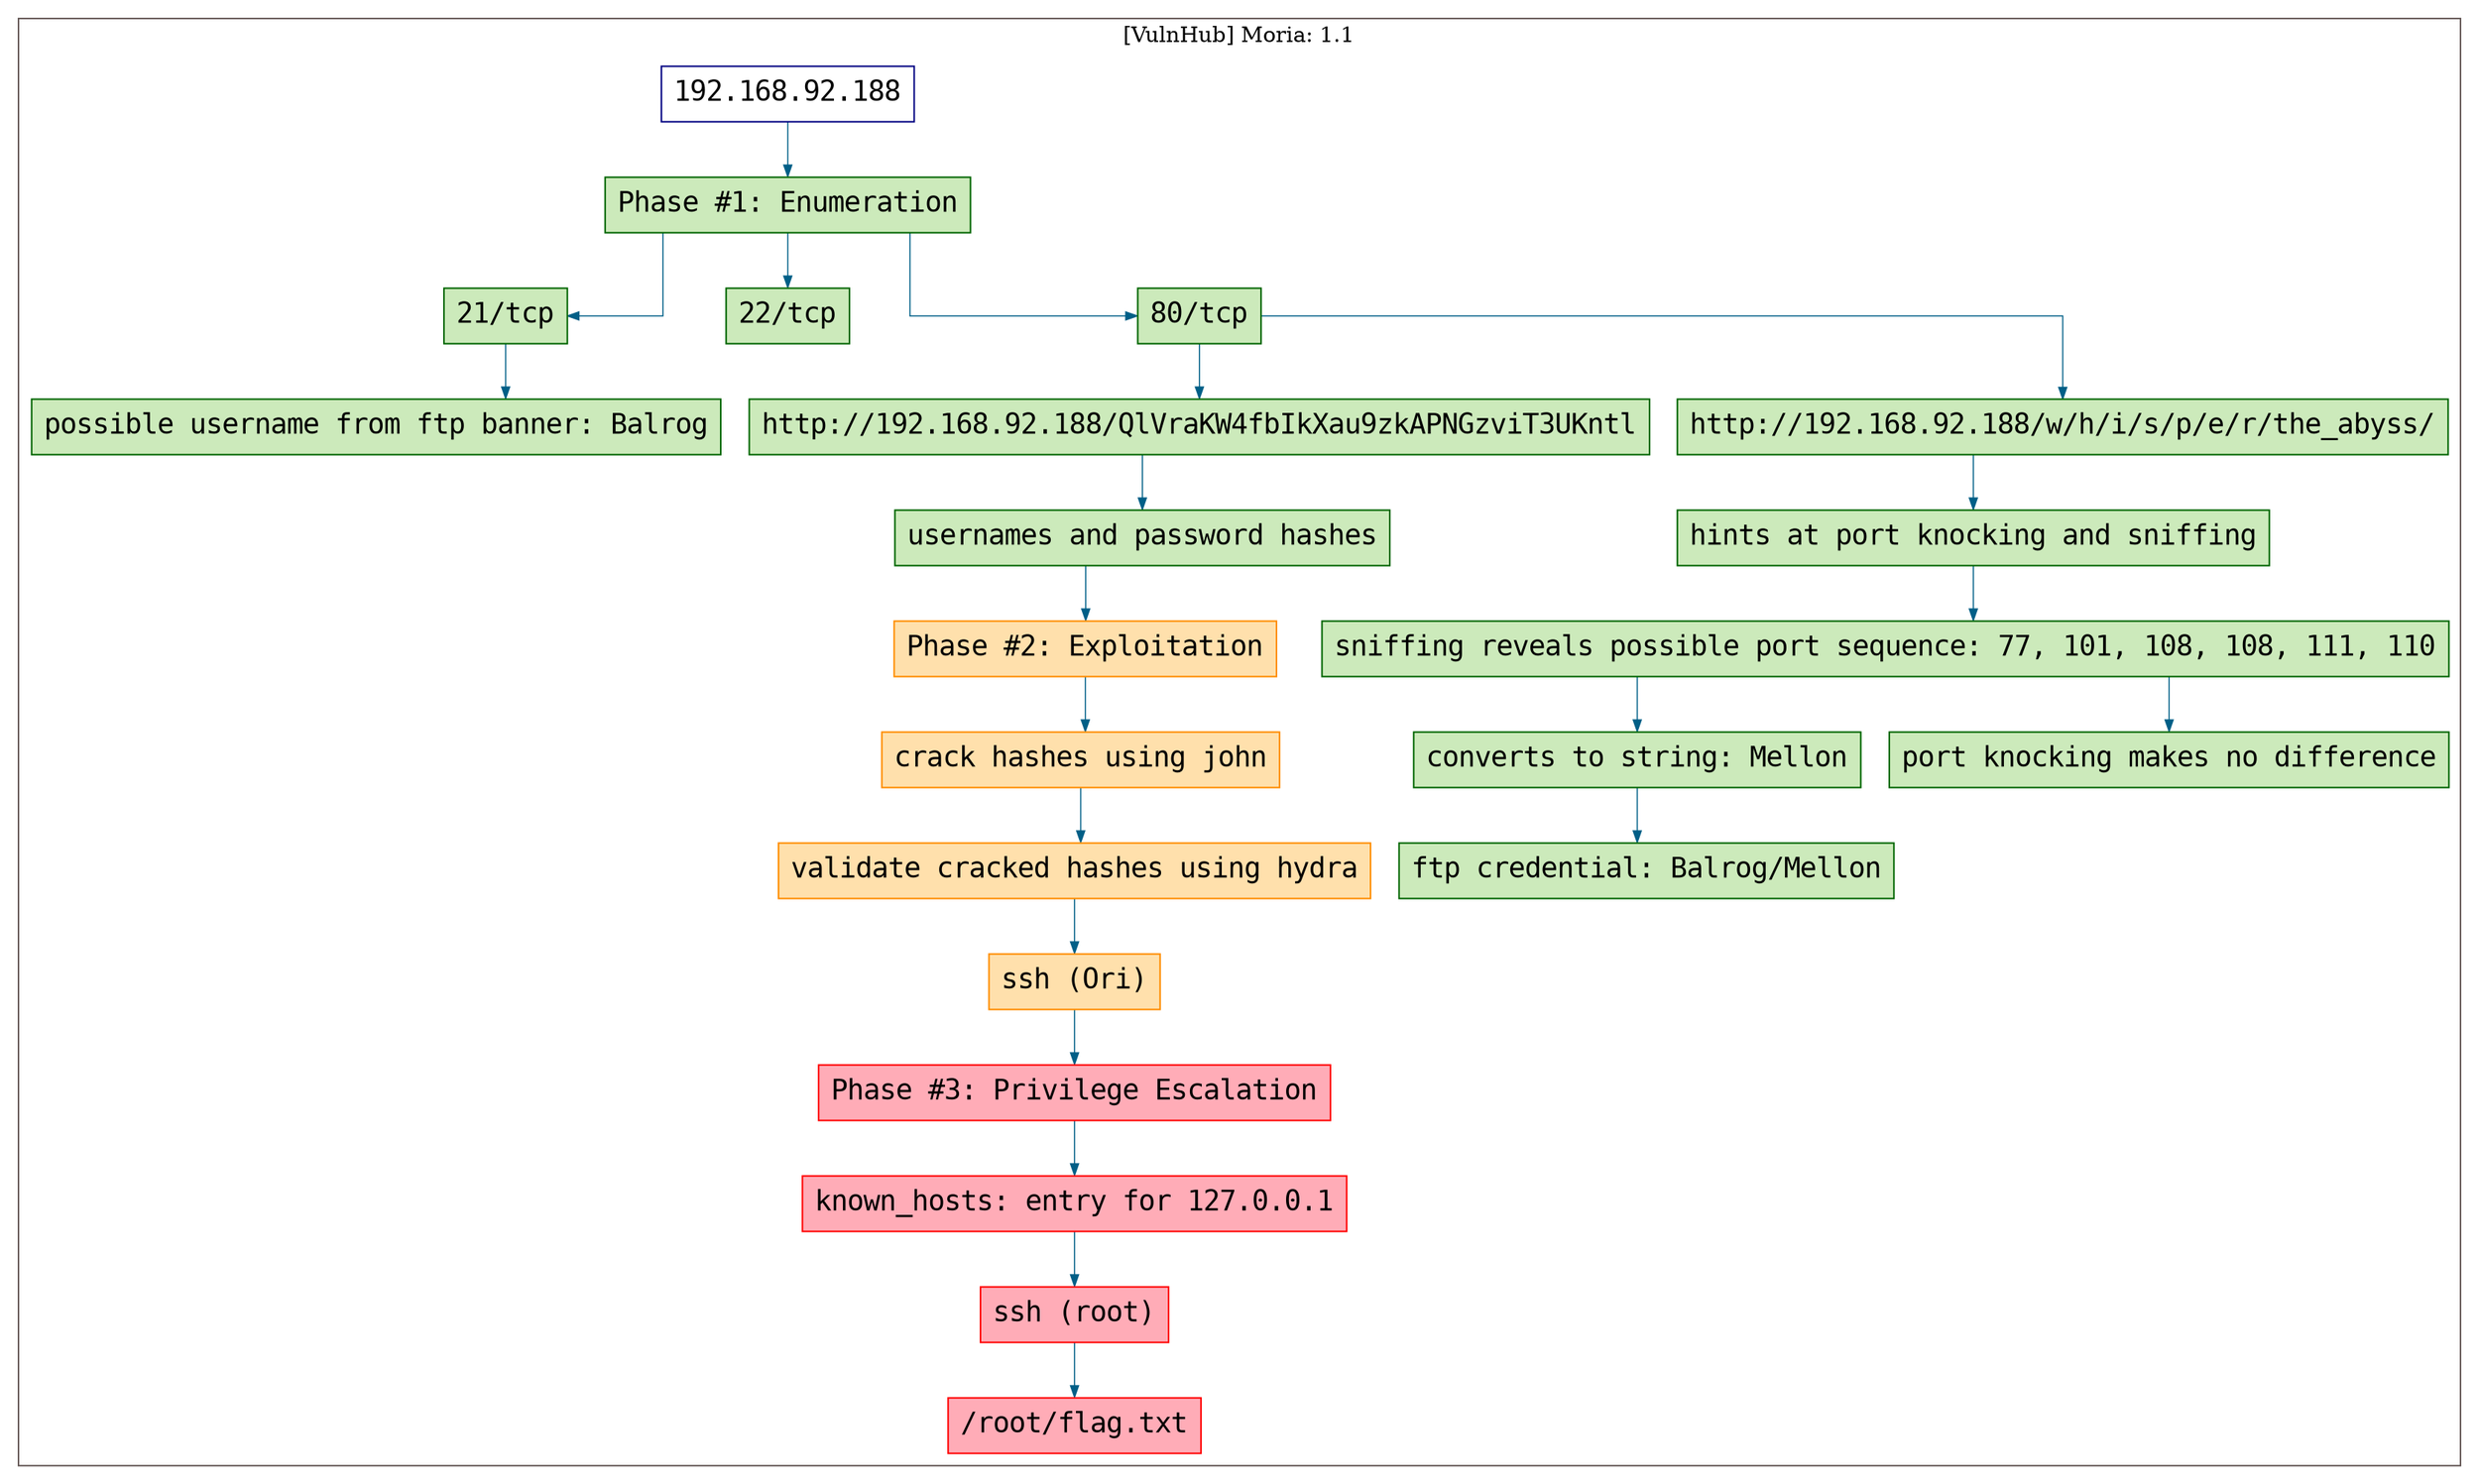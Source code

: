 digraph G {
  #rankdir=LR;
  nodesdictep=1.0; splines="ortho"; K=0.6; overlap=scale; fixedsize=true; resolution=72; bgcolor="#ffffff"; outputorder="edgesfirst";
  node [fontname="courier" fontsize=18 shape=box width=0.25 fillcolor="white" style="filled,solid"];
  edge [style=solid color="#005f87" penwidth=0.75 arrowsize=0.75];

  0[label="192.168.92.188" color="navyblue" fillcolor="#ffffff" tooltip="[VulnHub] Moria: 1.1"];
  10[label="converts to string: Mellon" color="darkgreen" fillcolor="#cceabb" tooltip="Phase #1:Enumeration"];
  11[label="ftp credential: Balrog/Mellon" color="darkgreen" fillcolor="#cceabb" tooltip="Phase #1:Enumeration"];
  12[label="http://192.168.92.188/QlVraKW4fbIkXau9zkAPNGzviT3UKntl" color="darkgreen" fillcolor="#cceabb" tooltip="Phase #1:Enumeration"];
  13[label="usernames and password hashes" color="darkgreen" fillcolor="#cceabb" tooltip="Phase #1:Enumeration"];
  14[label="Phase #2: Exploitation" color="darkorange" fillcolor="#ffe0ac" tooltip="Phase #2:Exploitation"];
  15[label="crack hashes using john" color="darkorange" fillcolor="#ffe0ac" tooltip="Phase #2:Exploitation"];
  16[label="validate cracked hashes using hydra" color="darkorange" fillcolor="#ffe0ac" tooltip="Phase #2:Exploitation"];
  17[label="ssh (Ori)" color="darkorange" fillcolor="#ffe0ac" tooltip="Phase #2:Exploitation"];
  18[label="Phase #3: Privilege Escalation" color="red" fillcolor="#ffacb7" tooltip="Phase #3:Privilege Escalation"];
  19[label="known_hosts: entry for 127.0.0.1" color="red" fillcolor="#ffacb7" tooltip="Phase #3:Privilege Escalation"];
  1[label="Phase #1: Enumeration" color="darkgreen" fillcolor="#cceabb" tooltip="Phase #1:Enumeration"];
  20[label="ssh (root)" color="red" fillcolor="#ffacb7" tooltip="Phase #3:Privilege Escalation"];
  21[label="/root/flag.txt" color="red" fillcolor="#ffacb7" tooltip="Phase #3:Privilege Escalation"];
  2[label="21/tcp" color="darkgreen" fillcolor="#cceabb" tooltip="Phase #1:Enumeration"];
  3[label="possible username from ftp banner: Balrog" color="darkgreen" fillcolor="#cceabb" tooltip="Phase #1:Enumeration"];
  4[label="22/tcp" color="darkgreen" fillcolor="#cceabb" tooltip="Phase #1:Enumeration"];
  5[label="80/tcp" color="darkgreen" fillcolor="#cceabb" tooltip="Phase #1:Enumeration"];
  6[label="http://192.168.92.188/w/h/i/s/p/e/r/the_abyss/" color="darkgreen" fillcolor="#cceabb" tooltip="Phase #1:Enumeration"];
  7[label="hints at port knocking and sniffing" color="darkgreen" fillcolor="#cceabb" tooltip="Phase #1:Enumeration"];
  8[label="sniffing reveals possible port sequence: 77, 101, 108, 108, 111, 110" color="darkgreen" fillcolor="#cceabb" tooltip="Phase #1:Enumeration"];
  9[label="port knocking makes no difference" color="darkgreen" fillcolor="#cceabb" tooltip="Phase #1:Enumeration"];

  subgraph cluster_0 {
    node [style="filled,solid"];
    label = "[VulnHub] Moria: 1.1";
    color = "#665957";
    0 -> 1 [color="#005f87"];
    1 -> 2 [color="#005f87"];
    1 -> 4 [color="#005f87"];
    1 -> 5 [color="#005f87"];
    10 -> 11 [color="#005f87"];
    12 -> 13 [color="#005f87"];
    13 -> 14 [color="#005f87"];
    14 -> 15 [color="#005f87"];
    15 -> 16 [color="#005f87"];
    16 -> 17 [color="#005f87"];
    17 -> 18 [color="#005f87"];
    18 -> 19 [color="#005f87"];
    19 -> 20 [color="#005f87"];
    2 -> 3 [color="#005f87"];
    20 -> 21 [color="#005f87"];
    5 -> 12 [color="#005f87"];
    5 -> 6 [color="#005f87"];
    6 -> 7 [color="#005f87"];
    7 -> 8 [color="#005f87"];
    8 -> 10 [color="#005f87"];
    8 -> 9 [color="#005f87"];
  }
}
